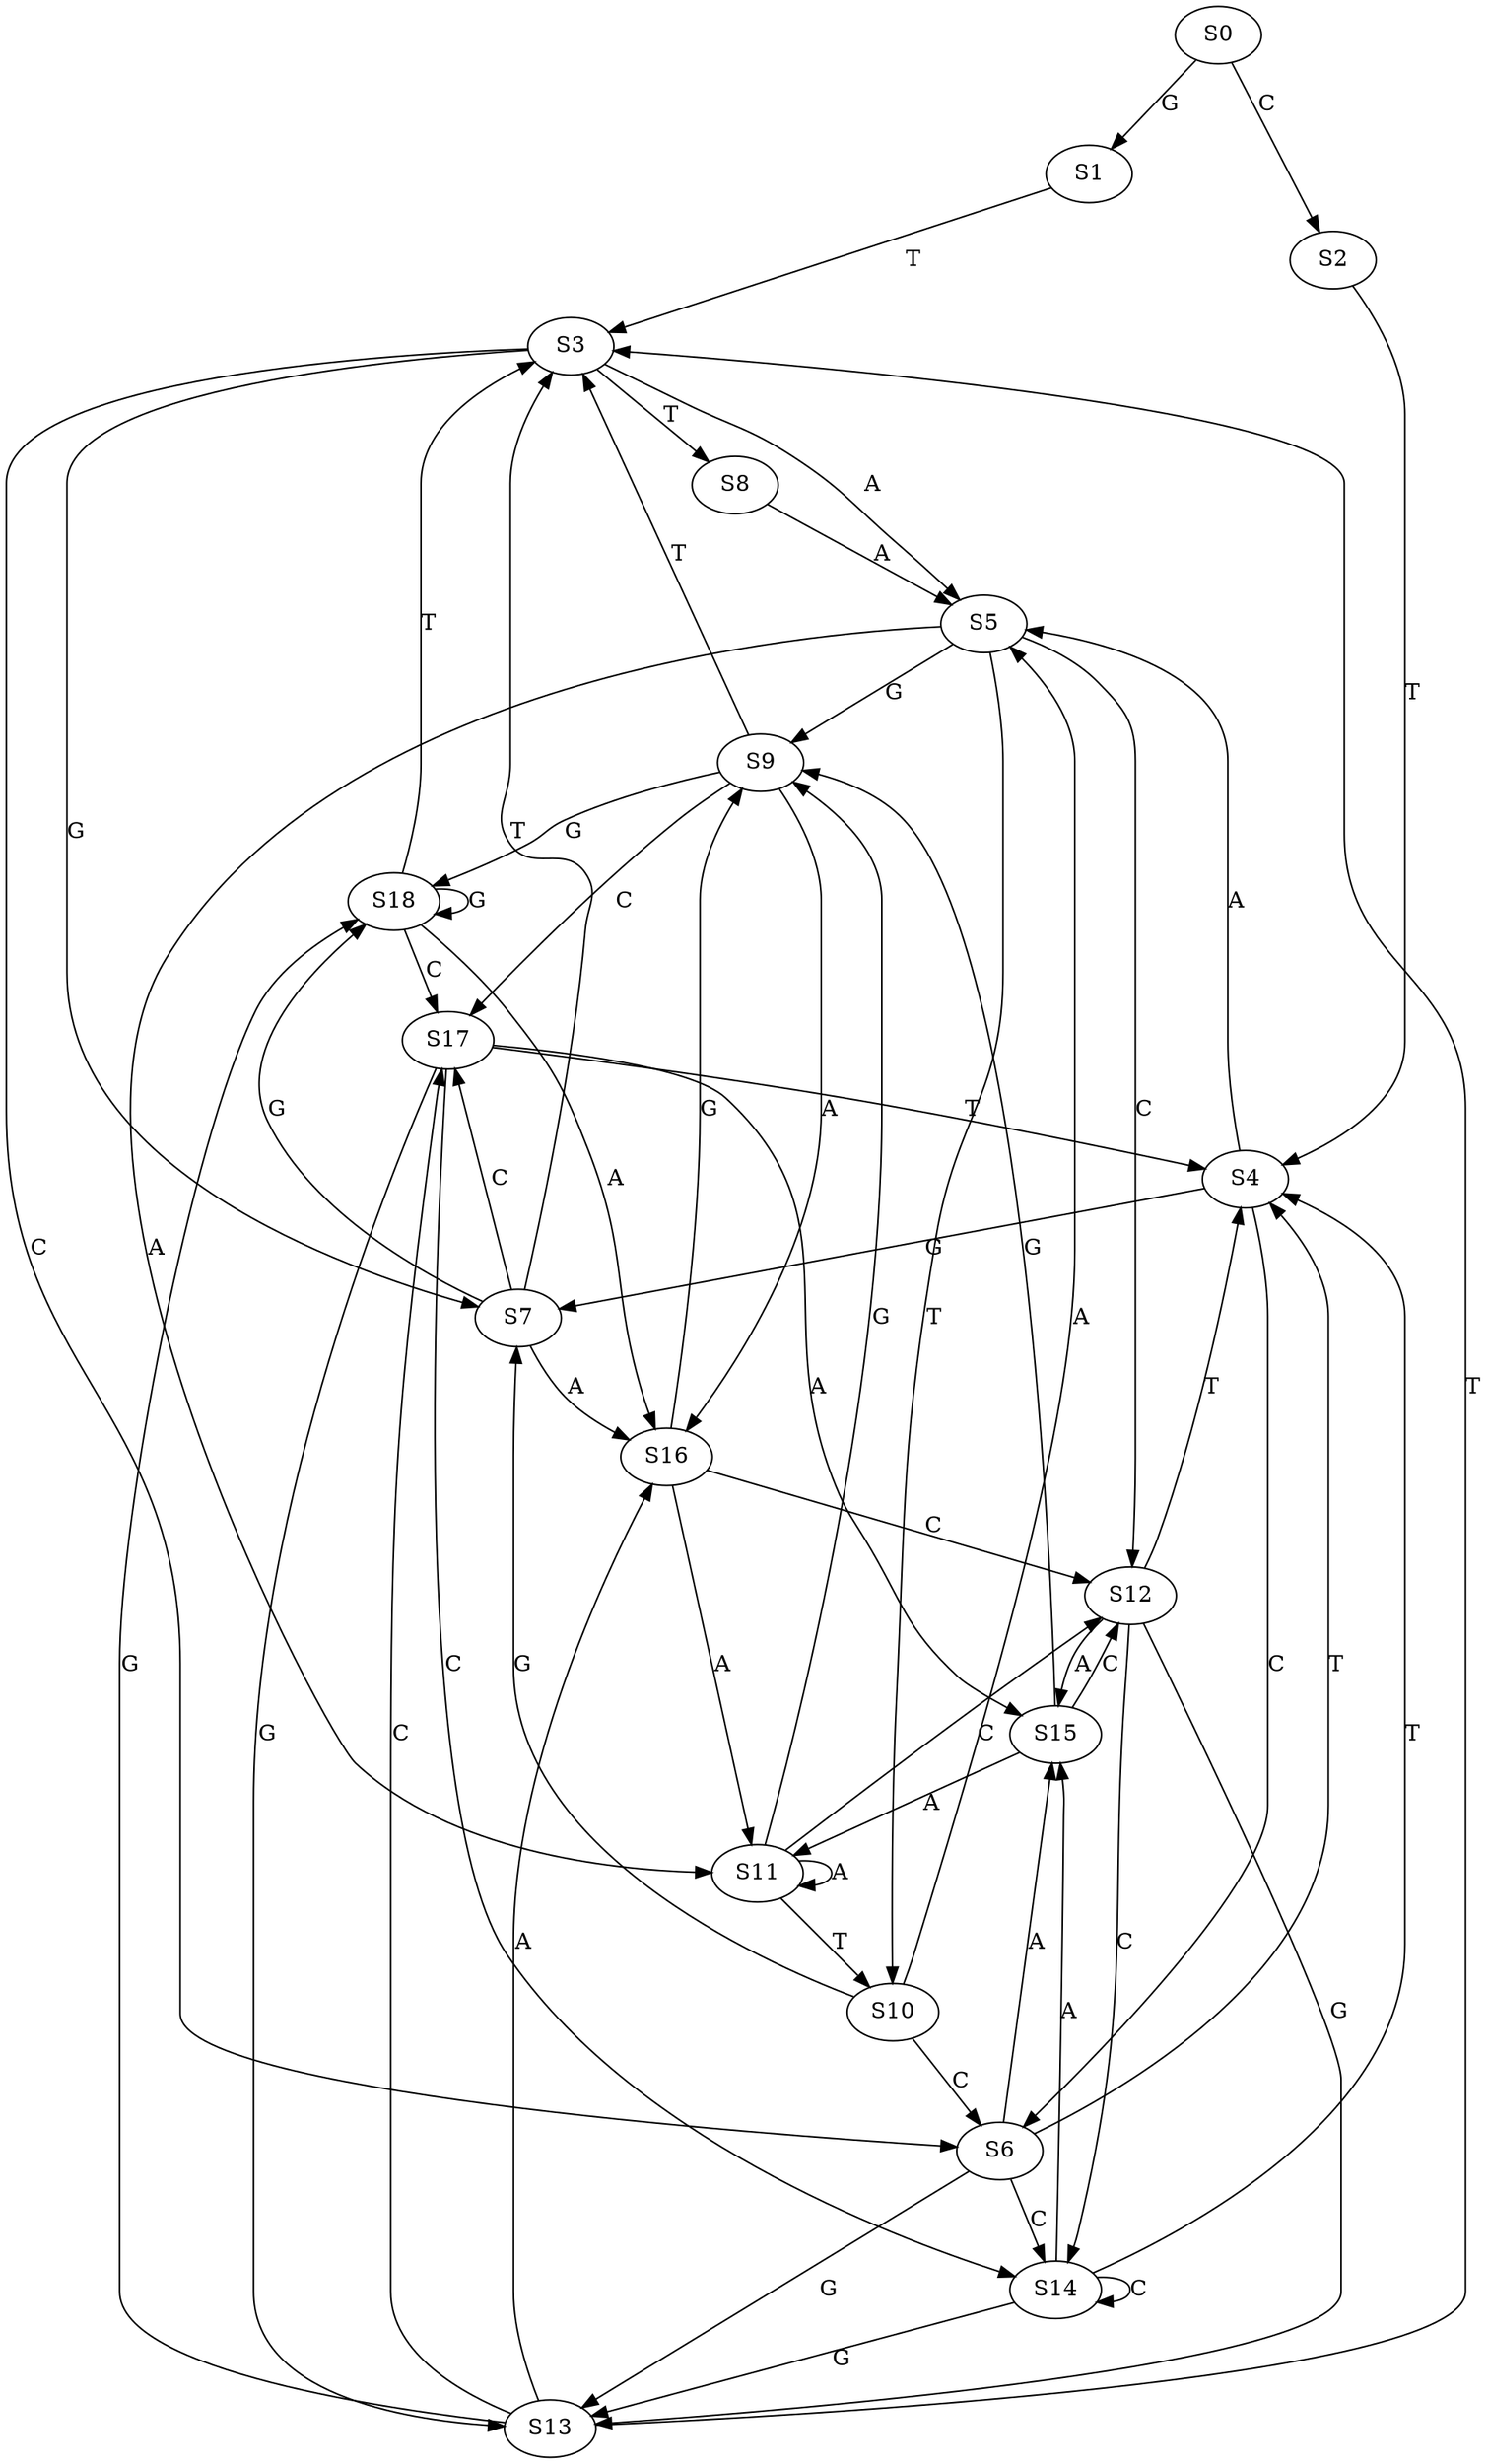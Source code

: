 strict digraph  {
	S0 -> S1 [ label = G ];
	S0 -> S2 [ label = C ];
	S1 -> S3 [ label = T ];
	S2 -> S4 [ label = T ];
	S3 -> S5 [ label = A ];
	S3 -> S6 [ label = C ];
	S3 -> S7 [ label = G ];
	S3 -> S8 [ label = T ];
	S4 -> S7 [ label = G ];
	S4 -> S6 [ label = C ];
	S4 -> S5 [ label = A ];
	S5 -> S9 [ label = G ];
	S5 -> S10 [ label = T ];
	S5 -> S11 [ label = A ];
	S5 -> S12 [ label = C ];
	S6 -> S4 [ label = T ];
	S6 -> S13 [ label = G ];
	S6 -> S14 [ label = C ];
	S6 -> S15 [ label = A ];
	S7 -> S16 [ label = A ];
	S7 -> S3 [ label = T ];
	S7 -> S17 [ label = C ];
	S7 -> S18 [ label = G ];
	S8 -> S5 [ label = A ];
	S9 -> S3 [ label = T ];
	S9 -> S18 [ label = G ];
	S9 -> S16 [ label = A ];
	S9 -> S17 [ label = C ];
	S10 -> S5 [ label = A ];
	S10 -> S6 [ label = C ];
	S10 -> S7 [ label = G ];
	S11 -> S10 [ label = T ];
	S11 -> S12 [ label = C ];
	S11 -> S9 [ label = G ];
	S11 -> S11 [ label = A ];
	S12 -> S15 [ label = A ];
	S12 -> S4 [ label = T ];
	S12 -> S14 [ label = C ];
	S12 -> S13 [ label = G ];
	S13 -> S18 [ label = G ];
	S13 -> S3 [ label = T ];
	S13 -> S16 [ label = A ];
	S13 -> S17 [ label = C ];
	S14 -> S13 [ label = G ];
	S14 -> S14 [ label = C ];
	S14 -> S15 [ label = A ];
	S14 -> S4 [ label = T ];
	S15 -> S9 [ label = G ];
	S15 -> S12 [ label = C ];
	S15 -> S11 [ label = A ];
	S16 -> S9 [ label = G ];
	S16 -> S11 [ label = A ];
	S16 -> S12 [ label = C ];
	S17 -> S14 [ label = C ];
	S17 -> S4 [ label = T ];
	S17 -> S13 [ label = G ];
	S17 -> S15 [ label = A ];
	S18 -> S16 [ label = A ];
	S18 -> S3 [ label = T ];
	S18 -> S18 [ label = G ];
	S18 -> S17 [ label = C ];
}
